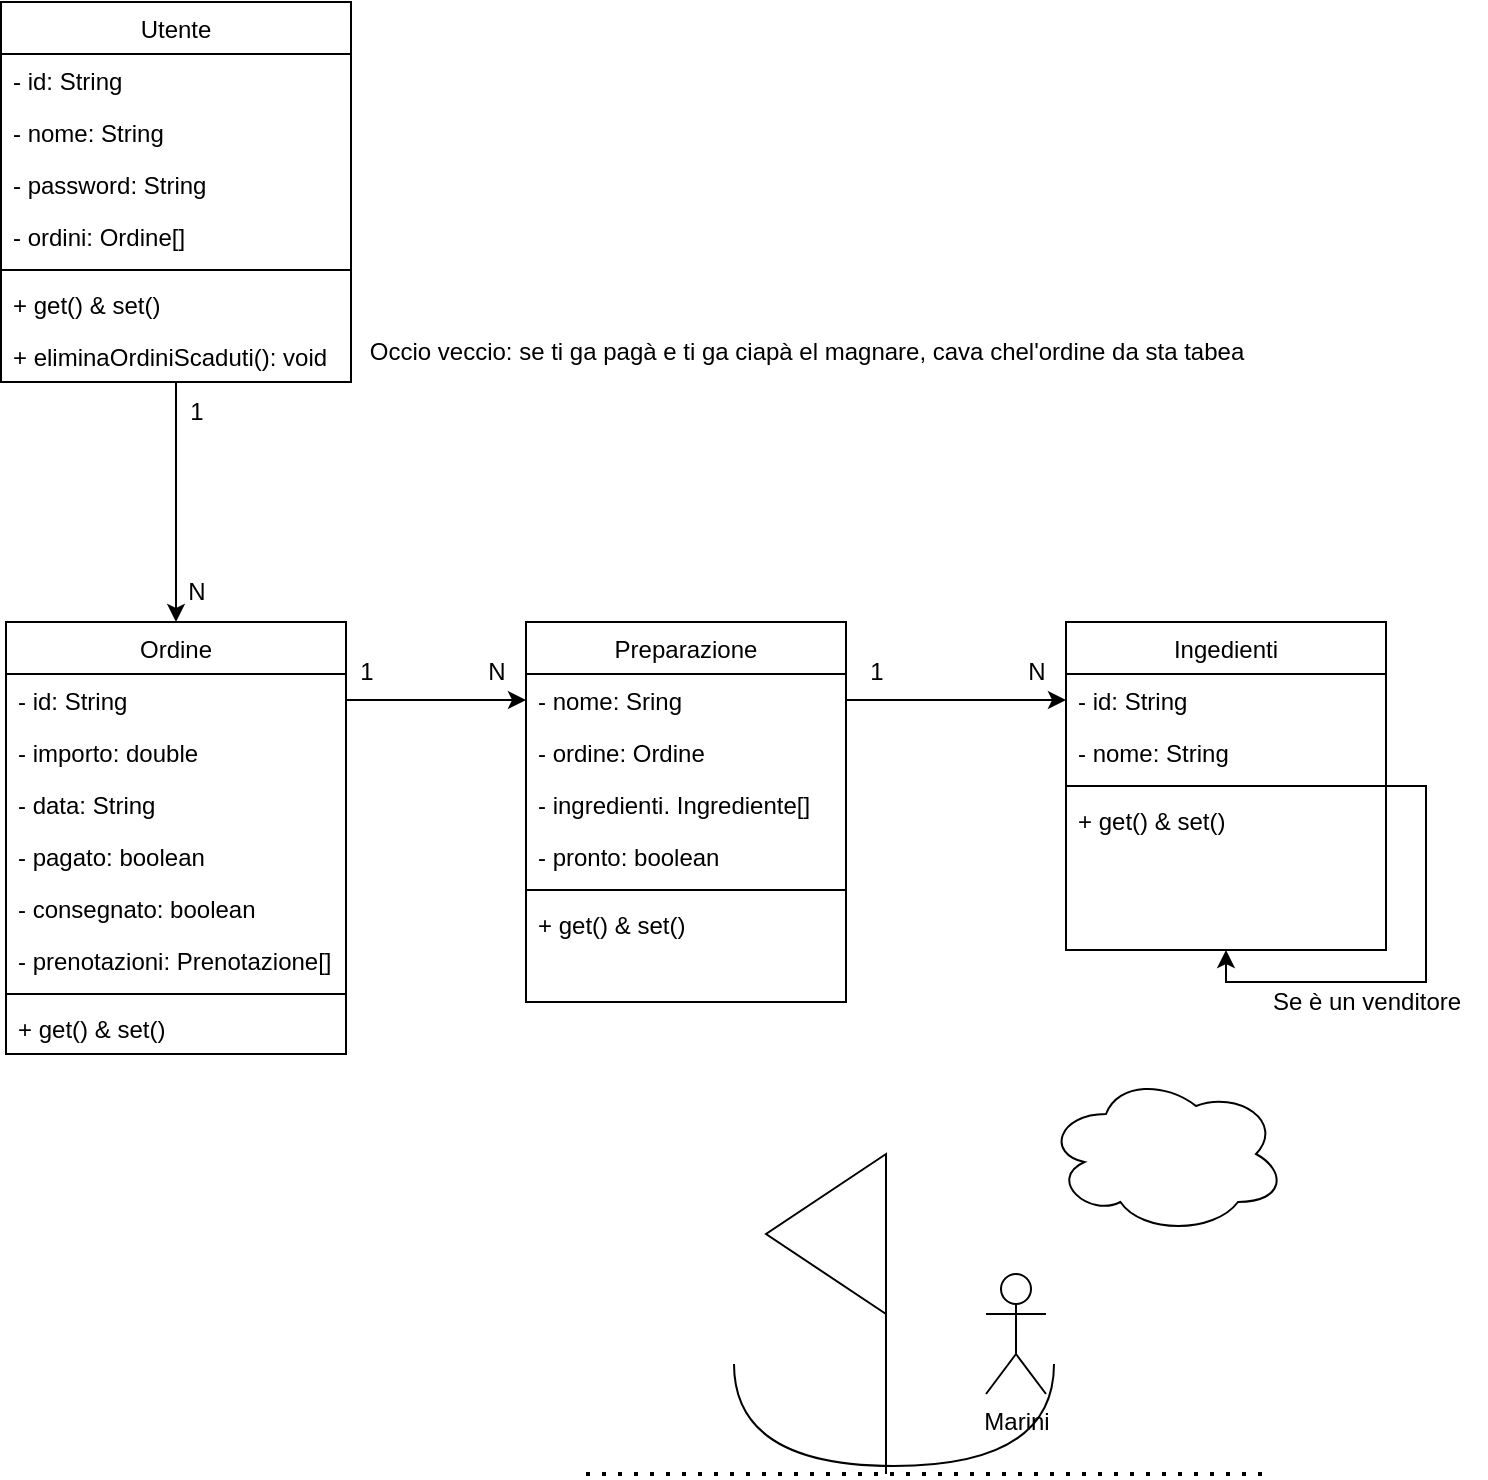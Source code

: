 <mxfile version="20.8.20" type="device"><diagram id="C5RBs43oDa-KdzZeNtuy" name="Page-1"><mxGraphModel dx="762" dy="778" grid="1" gridSize="10" guides="1" tooltips="1" connect="1" arrows="1" fold="1" page="1" pageScale="1" pageWidth="827" pageHeight="1169" math="0" shadow="0"><root><mxCell id="WIyWlLk6GJQsqaUBKTNV-0"/><mxCell id="WIyWlLk6GJQsqaUBKTNV-1" parent="WIyWlLk6GJQsqaUBKTNV-0"/><mxCell id="zskGm_oznDPMGiNjyD5M-53" style="edgeStyle=orthogonalEdgeStyle;rounded=0;orthogonalLoop=1;jettySize=auto;html=1;entryX=0.5;entryY=1;entryDx=0;entryDy=0;" edge="1" parent="WIyWlLk6GJQsqaUBKTNV-1" source="zkfFHV4jXpPFQw0GAbJ--6" target="zkfFHV4jXpPFQw0GAbJ--6"><mxGeometry relative="1" as="geometry"><mxPoint x="740" y="540" as="targetPoint"/><Array as="points"><mxPoint x="750" y="442"/><mxPoint x="750" y="540"/><mxPoint x="650" y="540"/></Array></mxGeometry></mxCell><mxCell id="zkfFHV4jXpPFQw0GAbJ--6" value="Ingedienti" style="swimlane;fontStyle=0;align=center;verticalAlign=top;childLayout=stackLayout;horizontal=1;startSize=26;horizontalStack=0;resizeParent=1;resizeLast=0;collapsible=1;marginBottom=0;rounded=0;shadow=0;strokeWidth=1;" parent="WIyWlLk6GJQsqaUBKTNV-1" vertex="1"><mxGeometry x="570" y="360" width="160" height="164" as="geometry"><mxRectangle x="130" y="380" width="160" height="26" as="alternateBounds"/></mxGeometry></mxCell><mxCell id="zkfFHV4jXpPFQw0GAbJ--7" value="- id: String" style="text;align=left;verticalAlign=top;spacingLeft=4;spacingRight=4;overflow=hidden;rotatable=0;points=[[0,0.5],[1,0.5]];portConstraint=eastwest;" parent="zkfFHV4jXpPFQw0GAbJ--6" vertex="1"><mxGeometry y="26" width="160" height="26" as="geometry"/></mxCell><mxCell id="zskGm_oznDPMGiNjyD5M-34" value="- nome: String" style="text;align=left;verticalAlign=top;spacingLeft=4;spacingRight=4;overflow=hidden;rotatable=0;points=[[0,0.5],[1,0.5]];portConstraint=eastwest;" vertex="1" parent="zkfFHV4jXpPFQw0GAbJ--6"><mxGeometry y="52" width="160" height="26" as="geometry"/></mxCell><mxCell id="zkfFHV4jXpPFQw0GAbJ--9" value="" style="line;html=1;strokeWidth=1;align=left;verticalAlign=middle;spacingTop=-1;spacingLeft=3;spacingRight=3;rotatable=0;labelPosition=right;points=[];portConstraint=eastwest;" parent="zkfFHV4jXpPFQw0GAbJ--6" vertex="1"><mxGeometry y="78" width="160" height="8" as="geometry"/></mxCell><mxCell id="zkfFHV4jXpPFQw0GAbJ--10" value="+ get() &amp; set()" style="text;align=left;verticalAlign=top;spacingLeft=4;spacingRight=4;overflow=hidden;rotatable=0;points=[[0,0.5],[1,0.5]];portConstraint=eastwest;fontStyle=0" parent="zkfFHV4jXpPFQw0GAbJ--6" vertex="1"><mxGeometry y="86" width="160" height="26" as="geometry"/></mxCell><mxCell id="zskGm_oznDPMGiNjyD5M-0" value="Preparazione" style="swimlane;fontStyle=0;align=center;verticalAlign=top;childLayout=stackLayout;horizontal=1;startSize=26;horizontalStack=0;resizeParent=1;resizeLast=0;collapsible=1;marginBottom=0;rounded=0;shadow=0;strokeWidth=1;" vertex="1" parent="WIyWlLk6GJQsqaUBKTNV-1"><mxGeometry x="300" y="360" width="160" height="190" as="geometry"><mxRectangle x="130" y="380" width="160" height="26" as="alternateBounds"/></mxGeometry></mxCell><mxCell id="zskGm_oznDPMGiNjyD5M-1" value="- nome: Sring" style="text;align=left;verticalAlign=top;spacingLeft=4;spacingRight=4;overflow=hidden;rotatable=0;points=[[0,0.5],[1,0.5]];portConstraint=eastwest;" vertex="1" parent="zskGm_oznDPMGiNjyD5M-0"><mxGeometry y="26" width="160" height="26" as="geometry"/></mxCell><mxCell id="zskGm_oznDPMGiNjyD5M-2" value="- ordine: Ordine" style="text;align=left;verticalAlign=top;spacingLeft=4;spacingRight=4;overflow=hidden;rotatable=0;points=[[0,0.5],[1,0.5]];portConstraint=eastwest;rounded=0;shadow=0;html=0;" vertex="1" parent="zskGm_oznDPMGiNjyD5M-0"><mxGeometry y="52" width="160" height="26" as="geometry"/></mxCell><mxCell id="zskGm_oznDPMGiNjyD5M-37" value="- ingredienti. Ingrediente[]" style="text;align=left;verticalAlign=top;spacingLeft=4;spacingRight=4;overflow=hidden;rotatable=0;points=[[0,0.5],[1,0.5]];portConstraint=eastwest;rounded=0;shadow=0;html=0;" vertex="1" parent="zskGm_oznDPMGiNjyD5M-0"><mxGeometry y="78" width="160" height="26" as="geometry"/></mxCell><mxCell id="zskGm_oznDPMGiNjyD5M-38" value="- pronto: boolean" style="text;align=left;verticalAlign=top;spacingLeft=4;spacingRight=4;overflow=hidden;rotatable=0;points=[[0,0.5],[1,0.5]];portConstraint=eastwest;rounded=0;shadow=0;html=0;" vertex="1" parent="zskGm_oznDPMGiNjyD5M-0"><mxGeometry y="104" width="160" height="26" as="geometry"/></mxCell><mxCell id="zskGm_oznDPMGiNjyD5M-3" value="" style="line;html=1;strokeWidth=1;align=left;verticalAlign=middle;spacingTop=-1;spacingLeft=3;spacingRight=3;rotatable=0;labelPosition=right;points=[];portConstraint=eastwest;" vertex="1" parent="zskGm_oznDPMGiNjyD5M-0"><mxGeometry y="130" width="160" height="8" as="geometry"/></mxCell><mxCell id="zskGm_oznDPMGiNjyD5M-4" value="+ get() &amp; set()" style="text;align=left;verticalAlign=top;spacingLeft=4;spacingRight=4;overflow=hidden;rotatable=0;points=[[0,0.5],[1,0.5]];portConstraint=eastwest;fontStyle=0" vertex="1" parent="zskGm_oznDPMGiNjyD5M-0"><mxGeometry y="138" width="160" height="26" as="geometry"/></mxCell><mxCell id="zskGm_oznDPMGiNjyD5M-6" value="Ordine" style="swimlane;fontStyle=0;align=center;verticalAlign=top;childLayout=stackLayout;horizontal=1;startSize=26;horizontalStack=0;resizeParent=1;resizeLast=0;collapsible=1;marginBottom=0;rounded=0;shadow=0;strokeWidth=1;" vertex="1" parent="WIyWlLk6GJQsqaUBKTNV-1"><mxGeometry x="40" y="360" width="170" height="216" as="geometry"><mxRectangle x="130" y="380" width="160" height="26" as="alternateBounds"/></mxGeometry></mxCell><mxCell id="zskGm_oznDPMGiNjyD5M-7" value="- id: String" style="text;align=left;verticalAlign=top;spacingLeft=4;spacingRight=4;overflow=hidden;rotatable=0;points=[[0,0.5],[1,0.5]];portConstraint=eastwest;" vertex="1" parent="zskGm_oznDPMGiNjyD5M-6"><mxGeometry y="26" width="170" height="26" as="geometry"/></mxCell><mxCell id="zskGm_oznDPMGiNjyD5M-8" value="- importo: double" style="text;align=left;verticalAlign=top;spacingLeft=4;spacingRight=4;overflow=hidden;rotatable=0;points=[[0,0.5],[1,0.5]];portConstraint=eastwest;rounded=0;shadow=0;html=0;" vertex="1" parent="zskGm_oznDPMGiNjyD5M-6"><mxGeometry y="52" width="170" height="26" as="geometry"/></mxCell><mxCell id="zskGm_oznDPMGiNjyD5M-27" value="- data: String" style="text;align=left;verticalAlign=top;spacingLeft=4;spacingRight=4;overflow=hidden;rotatable=0;points=[[0,0.5],[1,0.5]];portConstraint=eastwest;rounded=0;shadow=0;html=0;" vertex="1" parent="zskGm_oznDPMGiNjyD5M-6"><mxGeometry y="78" width="170" height="26" as="geometry"/></mxCell><mxCell id="zskGm_oznDPMGiNjyD5M-28" value="- pagato: boolean" style="text;align=left;verticalAlign=top;spacingLeft=4;spacingRight=4;overflow=hidden;rotatable=0;points=[[0,0.5],[1,0.5]];portConstraint=eastwest;rounded=0;shadow=0;html=0;" vertex="1" parent="zskGm_oznDPMGiNjyD5M-6"><mxGeometry y="104" width="170" height="26" as="geometry"/></mxCell><mxCell id="zskGm_oznDPMGiNjyD5M-45" value="- consegnato: boolean" style="text;align=left;verticalAlign=top;spacingLeft=4;spacingRight=4;overflow=hidden;rotatable=0;points=[[0,0.5],[1,0.5]];portConstraint=eastwest;rounded=0;shadow=0;html=0;" vertex="1" parent="zskGm_oznDPMGiNjyD5M-6"><mxGeometry y="130" width="170" height="26" as="geometry"/></mxCell><mxCell id="zskGm_oznDPMGiNjyD5M-32" value="- prenotazioni: Prenotazione[]" style="text;align=left;verticalAlign=top;spacingLeft=4;spacingRight=4;overflow=hidden;rotatable=0;points=[[0,0.5],[1,0.5]];portConstraint=eastwest;rounded=0;shadow=0;html=0;" vertex="1" parent="zskGm_oznDPMGiNjyD5M-6"><mxGeometry y="156" width="170" height="26" as="geometry"/></mxCell><mxCell id="zskGm_oznDPMGiNjyD5M-9" value="" style="line;html=1;strokeWidth=1;align=left;verticalAlign=middle;spacingTop=-1;spacingLeft=3;spacingRight=3;rotatable=0;labelPosition=right;points=[];portConstraint=eastwest;" vertex="1" parent="zskGm_oznDPMGiNjyD5M-6"><mxGeometry y="182" width="170" height="8" as="geometry"/></mxCell><mxCell id="zskGm_oznDPMGiNjyD5M-29" value="+ get() &amp; set()" style="text;align=left;verticalAlign=top;spacingLeft=4;spacingRight=4;overflow=hidden;rotatable=0;points=[[0,0.5],[1,0.5]];portConstraint=eastwest;" vertex="1" parent="zskGm_oznDPMGiNjyD5M-6"><mxGeometry y="190" width="170" height="26" as="geometry"/></mxCell><mxCell id="zskGm_oznDPMGiNjyD5M-36" style="edgeStyle=orthogonalEdgeStyle;rounded=0;orthogonalLoop=1;jettySize=auto;html=1;exitX=0.5;exitY=1;exitDx=0;exitDy=0;entryX=0.5;entryY=0;entryDx=0;entryDy=0;" edge="1" parent="WIyWlLk6GJQsqaUBKTNV-1" source="zskGm_oznDPMGiNjyD5M-18" target="zskGm_oznDPMGiNjyD5M-6"><mxGeometry relative="1" as="geometry"/></mxCell><mxCell id="zskGm_oznDPMGiNjyD5M-18" value="Utente" style="swimlane;fontStyle=0;align=center;verticalAlign=top;childLayout=stackLayout;horizontal=1;startSize=26;horizontalStack=0;resizeParent=1;resizeLast=0;collapsible=1;marginBottom=0;rounded=0;shadow=0;strokeWidth=1;" vertex="1" parent="WIyWlLk6GJQsqaUBKTNV-1"><mxGeometry x="37.5" y="50" width="175" height="190" as="geometry"><mxRectangle x="130" y="380" width="160" height="26" as="alternateBounds"/></mxGeometry></mxCell><mxCell id="zskGm_oznDPMGiNjyD5M-19" value="- id: String" style="text;align=left;verticalAlign=top;spacingLeft=4;spacingRight=4;overflow=hidden;rotatable=0;points=[[0,0.5],[1,0.5]];portConstraint=eastwest;" vertex="1" parent="zskGm_oznDPMGiNjyD5M-18"><mxGeometry y="26" width="175" height="26" as="geometry"/></mxCell><mxCell id="zskGm_oznDPMGiNjyD5M-20" value="- nome: String" style="text;align=left;verticalAlign=top;spacingLeft=4;spacingRight=4;overflow=hidden;rotatable=0;points=[[0,0.5],[1,0.5]];portConstraint=eastwest;rounded=0;shadow=0;html=0;" vertex="1" parent="zskGm_oznDPMGiNjyD5M-18"><mxGeometry y="52" width="175" height="26" as="geometry"/></mxCell><mxCell id="zskGm_oznDPMGiNjyD5M-24" value="- password: String" style="text;align=left;verticalAlign=top;spacingLeft=4;spacingRight=4;overflow=hidden;rotatable=0;points=[[0,0.5],[1,0.5]];portConstraint=eastwest;rounded=0;shadow=0;html=0;" vertex="1" parent="zskGm_oznDPMGiNjyD5M-18"><mxGeometry y="78" width="175" height="26" as="geometry"/></mxCell><mxCell id="zskGm_oznDPMGiNjyD5M-25" value="- ordini: Ordine[]" style="text;align=left;verticalAlign=top;spacingLeft=4;spacingRight=4;overflow=hidden;rotatable=0;points=[[0,0.5],[1,0.5]];portConstraint=eastwest;rounded=0;shadow=0;html=0;" vertex="1" parent="zskGm_oznDPMGiNjyD5M-18"><mxGeometry y="104" width="175" height="26" as="geometry"/></mxCell><mxCell id="zskGm_oznDPMGiNjyD5M-21" value="" style="line;html=1;strokeWidth=1;align=left;verticalAlign=middle;spacingTop=-1;spacingLeft=3;spacingRight=3;rotatable=0;labelPosition=right;points=[];portConstraint=eastwest;" vertex="1" parent="zskGm_oznDPMGiNjyD5M-18"><mxGeometry y="130" width="175" height="8" as="geometry"/></mxCell><mxCell id="zskGm_oznDPMGiNjyD5M-23" value="+ get() &amp; set()" style="text;align=left;verticalAlign=top;spacingLeft=4;spacingRight=4;overflow=hidden;rotatable=0;points=[[0,0.5],[1,0.5]];portConstraint=eastwest;" vertex="1" parent="zskGm_oznDPMGiNjyD5M-18"><mxGeometry y="138" width="175" height="26" as="geometry"/></mxCell><mxCell id="zskGm_oznDPMGiNjyD5M-62" value="+ eliminaOrdiniScaduti(): void" style="text;align=left;verticalAlign=top;spacingLeft=4;spacingRight=4;overflow=hidden;rotatable=0;points=[[0,0.5],[1,0.5]];portConstraint=eastwest;" vertex="1" parent="zskGm_oznDPMGiNjyD5M-18"><mxGeometry y="164" width="175" height="26" as="geometry"/></mxCell><mxCell id="zskGm_oznDPMGiNjyD5M-41" style="edgeStyle=orthogonalEdgeStyle;rounded=0;orthogonalLoop=1;jettySize=auto;html=1;exitX=1;exitY=0.5;exitDx=0;exitDy=0;entryX=0;entryY=0.5;entryDx=0;entryDy=0;" edge="1" parent="WIyWlLk6GJQsqaUBKTNV-1" source="zskGm_oznDPMGiNjyD5M-7" target="zskGm_oznDPMGiNjyD5M-1"><mxGeometry relative="1" as="geometry"/></mxCell><mxCell id="zskGm_oznDPMGiNjyD5M-42" style="edgeStyle=orthogonalEdgeStyle;rounded=0;orthogonalLoop=1;jettySize=auto;html=1;exitX=1;exitY=0.5;exitDx=0;exitDy=0;entryX=0;entryY=0.5;entryDx=0;entryDy=0;" edge="1" parent="WIyWlLk6GJQsqaUBKTNV-1" source="zskGm_oznDPMGiNjyD5M-1" target="zkfFHV4jXpPFQw0GAbJ--7"><mxGeometry relative="1" as="geometry"/></mxCell><mxCell id="zskGm_oznDPMGiNjyD5M-43" value="" style="shape=requiredInterface;html=1;verticalLabelPosition=bottom;sketch=0;rotation=90;" vertex="1" parent="WIyWlLk6GJQsqaUBKTNV-1"><mxGeometry x="458.5" y="676.5" width="51" height="160" as="geometry"/></mxCell><mxCell id="zskGm_oznDPMGiNjyD5M-44" value="Marini" style="shape=umlActor;verticalLabelPosition=bottom;verticalAlign=top;html=1;outlineConnect=0;" vertex="1" parent="WIyWlLk6GJQsqaUBKTNV-1"><mxGeometry x="530" y="686" width="30" height="60" as="geometry"/></mxCell><mxCell id="zskGm_oznDPMGiNjyD5M-46" value="" style="endArrow=none;dashed=1;html=1;dashPattern=1 3;strokeWidth=2;rounded=0;" edge="1" parent="WIyWlLk6GJQsqaUBKTNV-1"><mxGeometry width="50" height="50" relative="1" as="geometry"><mxPoint x="330" y="786" as="sourcePoint"/><mxPoint x="670" y="786" as="targetPoint"/></mxGeometry></mxCell><mxCell id="zskGm_oznDPMGiNjyD5M-47" value="" style="endArrow=none;html=1;rounded=0;" edge="1" parent="WIyWlLk6GJQsqaUBKTNV-1"><mxGeometry width="50" height="50" relative="1" as="geometry"><mxPoint x="480" y="786" as="sourcePoint"/><mxPoint x="480" y="626" as="targetPoint"/></mxGeometry></mxCell><mxCell id="zskGm_oznDPMGiNjyD5M-48" value="" style="triangle;whiteSpace=wrap;html=1;rotation=-180;" vertex="1" parent="WIyWlLk6GJQsqaUBKTNV-1"><mxGeometry x="420" y="626" width="60" height="80" as="geometry"/></mxCell><mxCell id="zskGm_oznDPMGiNjyD5M-51" value="" style="ellipse;shape=cloud;whiteSpace=wrap;html=1;" vertex="1" parent="WIyWlLk6GJQsqaUBKTNV-1"><mxGeometry x="560" y="586" width="120" height="80" as="geometry"/></mxCell><mxCell id="zskGm_oznDPMGiNjyD5M-54" value="Se è un venditore" style="text;html=1;align=center;verticalAlign=middle;resizable=0;points=[];autosize=1;strokeColor=none;fillColor=none;" vertex="1" parent="WIyWlLk6GJQsqaUBKTNV-1"><mxGeometry x="660" y="535" width="120" height="30" as="geometry"/></mxCell><mxCell id="zskGm_oznDPMGiNjyD5M-55" value="1" style="text;html=1;align=center;verticalAlign=middle;resizable=0;points=[];autosize=1;strokeColor=none;fillColor=none;" vertex="1" parent="WIyWlLk6GJQsqaUBKTNV-1"><mxGeometry x="205" y="370" width="30" height="30" as="geometry"/></mxCell><mxCell id="zskGm_oznDPMGiNjyD5M-56" value="N" style="text;html=1;align=center;verticalAlign=middle;resizable=0;points=[];autosize=1;strokeColor=none;fillColor=none;" vertex="1" parent="WIyWlLk6GJQsqaUBKTNV-1"><mxGeometry x="270" y="370" width="30" height="30" as="geometry"/></mxCell><mxCell id="zskGm_oznDPMGiNjyD5M-57" value="1" style="text;html=1;align=center;verticalAlign=middle;resizable=0;points=[];autosize=1;strokeColor=none;fillColor=none;" vertex="1" parent="WIyWlLk6GJQsqaUBKTNV-1"><mxGeometry x="460" y="370" width="30" height="30" as="geometry"/></mxCell><mxCell id="zskGm_oznDPMGiNjyD5M-58" value="N" style="text;html=1;align=center;verticalAlign=middle;resizable=0;points=[];autosize=1;strokeColor=none;fillColor=none;" vertex="1" parent="WIyWlLk6GJQsqaUBKTNV-1"><mxGeometry x="540" y="370" width="30" height="30" as="geometry"/></mxCell><mxCell id="zskGm_oznDPMGiNjyD5M-59" value="1" style="text;html=1;align=center;verticalAlign=middle;resizable=0;points=[];autosize=1;strokeColor=none;fillColor=none;" vertex="1" parent="WIyWlLk6GJQsqaUBKTNV-1"><mxGeometry x="120" y="240" width="30" height="30" as="geometry"/></mxCell><mxCell id="zskGm_oznDPMGiNjyD5M-60" value="N" style="text;html=1;align=center;verticalAlign=middle;resizable=0;points=[];autosize=1;strokeColor=none;fillColor=none;" vertex="1" parent="WIyWlLk6GJQsqaUBKTNV-1"><mxGeometry x="120" y="330" width="30" height="30" as="geometry"/></mxCell><mxCell id="zskGm_oznDPMGiNjyD5M-63" value="Occio veccio: se ti ga pagà e ti ga ciapà el magnare, cava chel'ordine da sta tabea" style="text;html=1;align=center;verticalAlign=middle;resizable=0;points=[];autosize=1;strokeColor=none;fillColor=none;" vertex="1" parent="WIyWlLk6GJQsqaUBKTNV-1"><mxGeometry x="210" y="210" width="460" height="30" as="geometry"/></mxCell></root></mxGraphModel></diagram></mxfile>